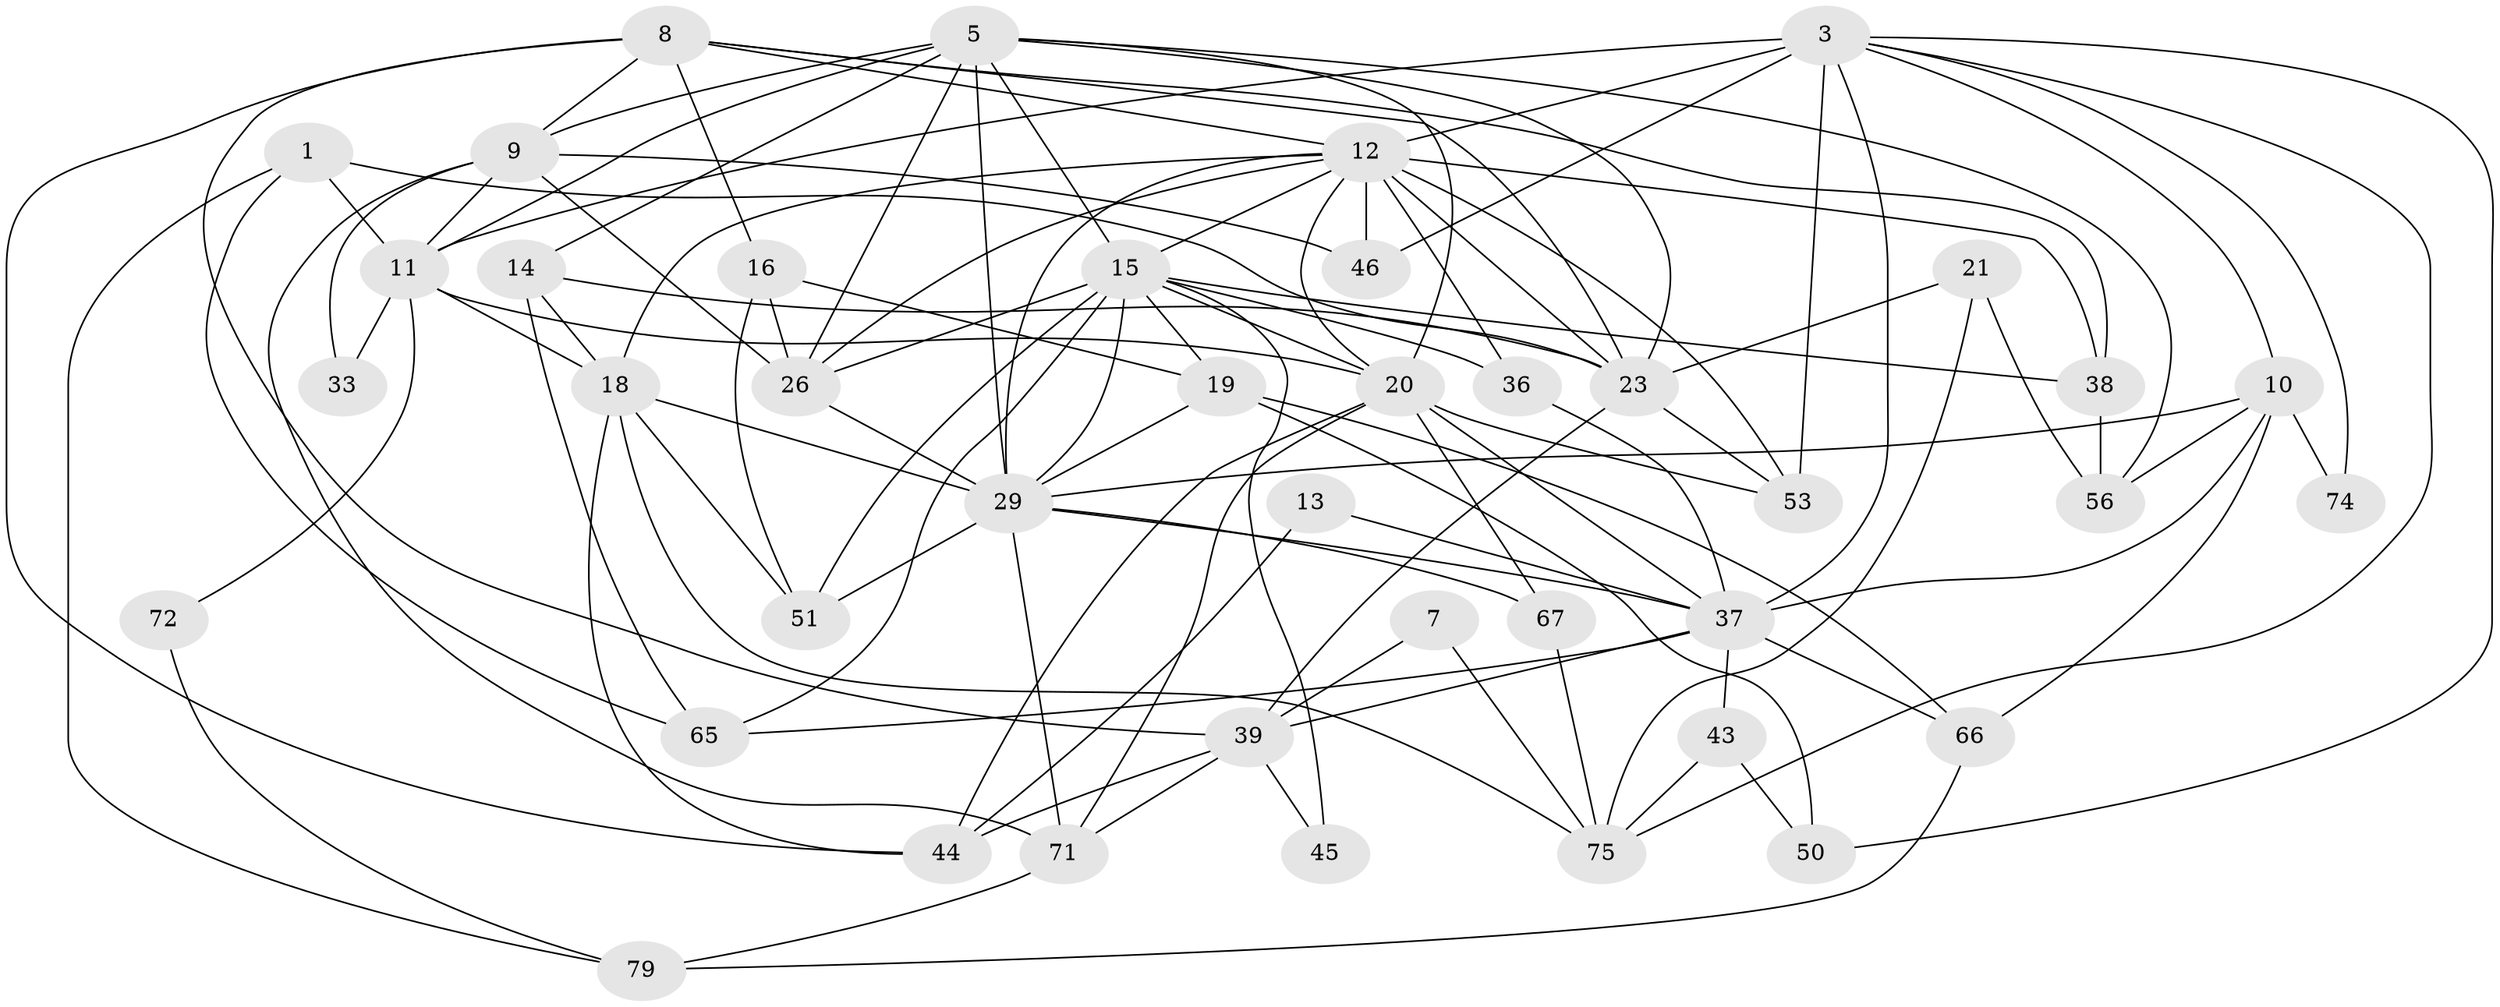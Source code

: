 // original degree distribution, {2: 0.17073170731707318, 4: 0.21951219512195122, 7: 0.024390243902439025, 6: 0.10975609756097561, 5: 0.23170731707317074, 3: 0.23170731707317074, 8: 0.012195121951219513}
// Generated by graph-tools (version 1.1) at 2025/15/03/09/25 04:15:17]
// undirected, 41 vertices, 109 edges
graph export_dot {
graph [start="1"]
  node [color=gray90,style=filled];
  1 [super="+2"];
  3 [super="+41+6+4"];
  5 [super="+60+32+40"];
  7;
  8 [super="+48"];
  9 [super="+31"];
  10 [super="+30"];
  11 [super="+28"];
  12 [super="+22+25"];
  13;
  14;
  15 [super="+17+61"];
  16 [super="+57"];
  18 [super="+34"];
  19 [super="+78"];
  20 [super="+27+80"];
  21;
  23 [super="+70"];
  26 [super="+35"];
  29 [super="+42+58"];
  33;
  36;
  37 [super="+82+54"];
  38;
  39 [super="+59"];
  43;
  44;
  45;
  46;
  50;
  51;
  53 [super="+64"];
  56;
  65;
  66 [super="+73"];
  67;
  71 [super="+77"];
  72;
  74;
  75;
  79;
  1 -- 23;
  1 -- 65;
  1 -- 79;
  1 -- 11;
  3 -- 12 [weight=3];
  3 -- 10;
  3 -- 50;
  3 -- 37;
  3 -- 75;
  3 -- 74;
  3 -- 11;
  3 -- 46;
  3 -- 53;
  5 -- 56;
  5 -- 11 [weight=2];
  5 -- 29;
  5 -- 14;
  5 -- 15 [weight=2];
  5 -- 23;
  5 -- 26;
  5 -- 9;
  5 -- 20;
  7 -- 75;
  7 -- 39;
  8 -- 44;
  8 -- 38;
  8 -- 16;
  8 -- 23;
  8 -- 39;
  8 -- 12;
  8 -- 9;
  9 -- 11;
  9 -- 33;
  9 -- 71;
  9 -- 26;
  9 -- 46;
  10 -- 56;
  10 -- 66;
  10 -- 74;
  10 -- 37;
  10 -- 29;
  11 -- 33;
  11 -- 72;
  11 -- 18 [weight=2];
  11 -- 20;
  12 -- 23 [weight=2];
  12 -- 36;
  12 -- 38;
  12 -- 46;
  12 -- 15;
  12 -- 20;
  12 -- 26;
  12 -- 18 [weight=2];
  12 -- 29;
  12 -- 53;
  13 -- 44;
  13 -- 37;
  14 -- 65;
  14 -- 23;
  14 -- 18 [weight=2];
  15 -- 38;
  15 -- 65;
  15 -- 36;
  15 -- 26;
  15 -- 45;
  15 -- 19;
  15 -- 20;
  15 -- 51;
  15 -- 29;
  16 -- 51;
  16 -- 26;
  16 -- 19;
  18 -- 51;
  18 -- 44;
  18 -- 75;
  18 -- 29;
  19 -- 66;
  19 -- 50;
  19 -- 29;
  20 -- 44;
  20 -- 67;
  20 -- 53;
  20 -- 37 [weight=2];
  20 -- 71;
  21 -- 75;
  21 -- 56;
  21 -- 23;
  23 -- 53;
  23 -- 39;
  26 -- 29;
  29 -- 67;
  29 -- 37;
  29 -- 71;
  29 -- 51;
  36 -- 37;
  37 -- 43;
  37 -- 65;
  37 -- 39;
  37 -- 66;
  38 -- 56;
  39 -- 44;
  39 -- 45;
  39 -- 71;
  43 -- 50;
  43 -- 75;
  66 -- 79;
  67 -- 75;
  71 -- 79;
  72 -- 79;
}
